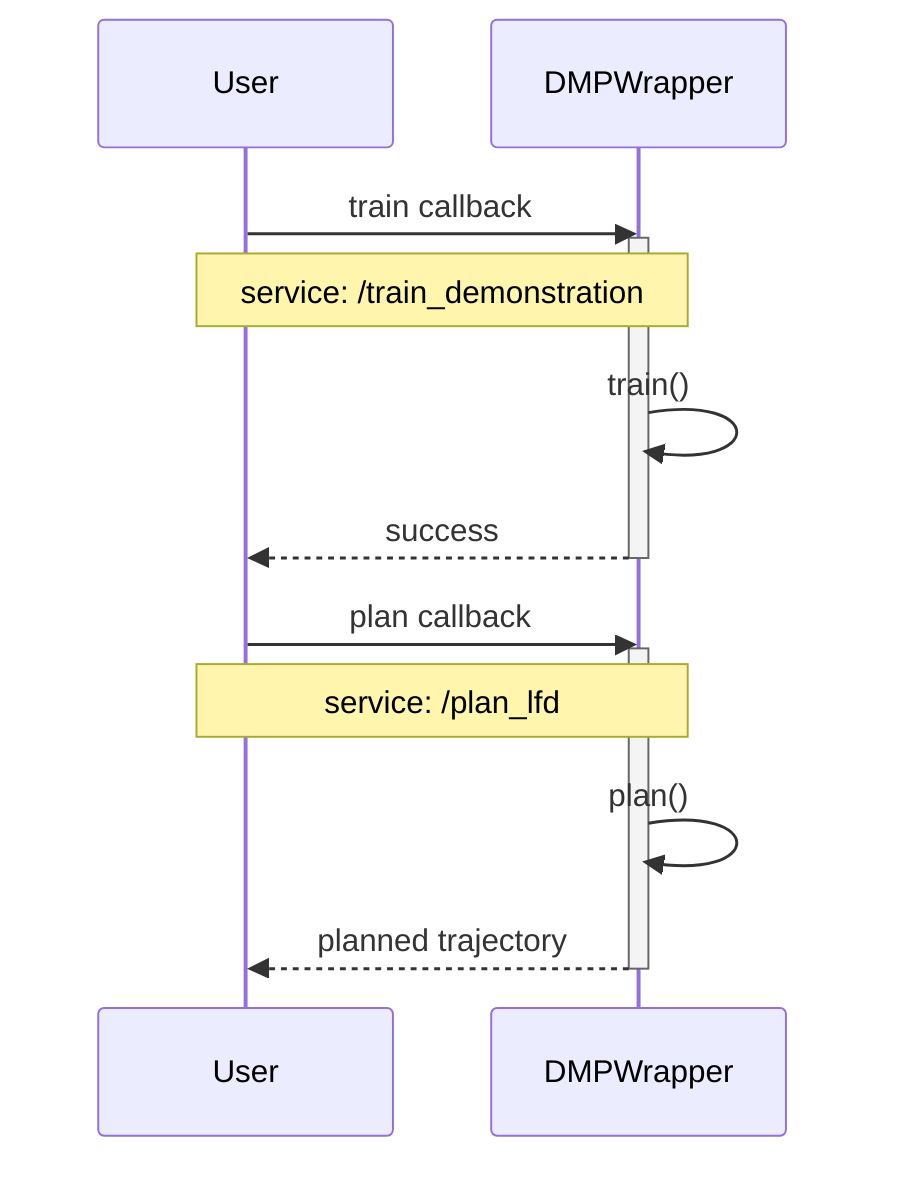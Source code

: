sequenceDiagram
    participant User
    participant DW as DMPWrapper

    User->>DW: train callback
    activate DW
    Note over User,DW: service: /train_demonstration
    DW->>DW: train()
    DW-->>User: success
    deactivate DW

    User->>DW: plan callback
    activate DW
    Note over User,DW: service: /plan_lfd
    DW->>DW: plan()
    DW-->>User: planned trajectory
    deactivate DW